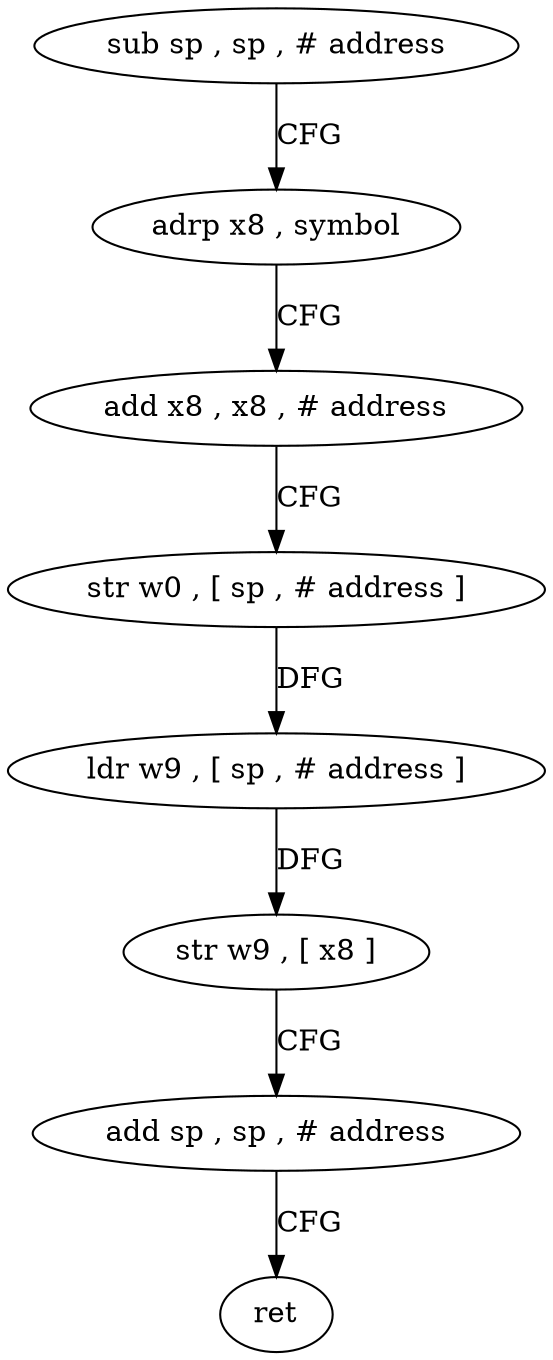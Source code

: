 digraph "func" {
"4228192" [label = "sub sp , sp , # address" ]
"4228196" [label = "adrp x8 , symbol" ]
"4228200" [label = "add x8 , x8 , # address" ]
"4228204" [label = "str w0 , [ sp , # address ]" ]
"4228208" [label = "ldr w9 , [ sp , # address ]" ]
"4228212" [label = "str w9 , [ x8 ]" ]
"4228216" [label = "add sp , sp , # address" ]
"4228220" [label = "ret" ]
"4228192" -> "4228196" [ label = "CFG" ]
"4228196" -> "4228200" [ label = "CFG" ]
"4228200" -> "4228204" [ label = "CFG" ]
"4228204" -> "4228208" [ label = "DFG" ]
"4228208" -> "4228212" [ label = "DFG" ]
"4228212" -> "4228216" [ label = "CFG" ]
"4228216" -> "4228220" [ label = "CFG" ]
}
